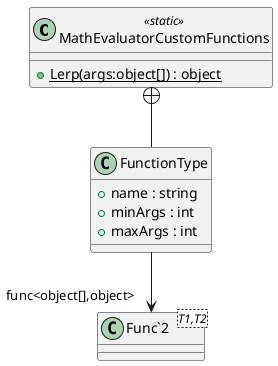 @startuml
class MathEvaluatorCustomFunctions <<static>> {
    + {static} Lerp(args:object[]) : object
}
class FunctionType {
    + name : string
    + minArgs : int
    + maxArgs : int
}
class "Func`2"<T1,T2> {
}
MathEvaluatorCustomFunctions +-- FunctionType
FunctionType --> "func<object[],object>" "Func`2"
@enduml
